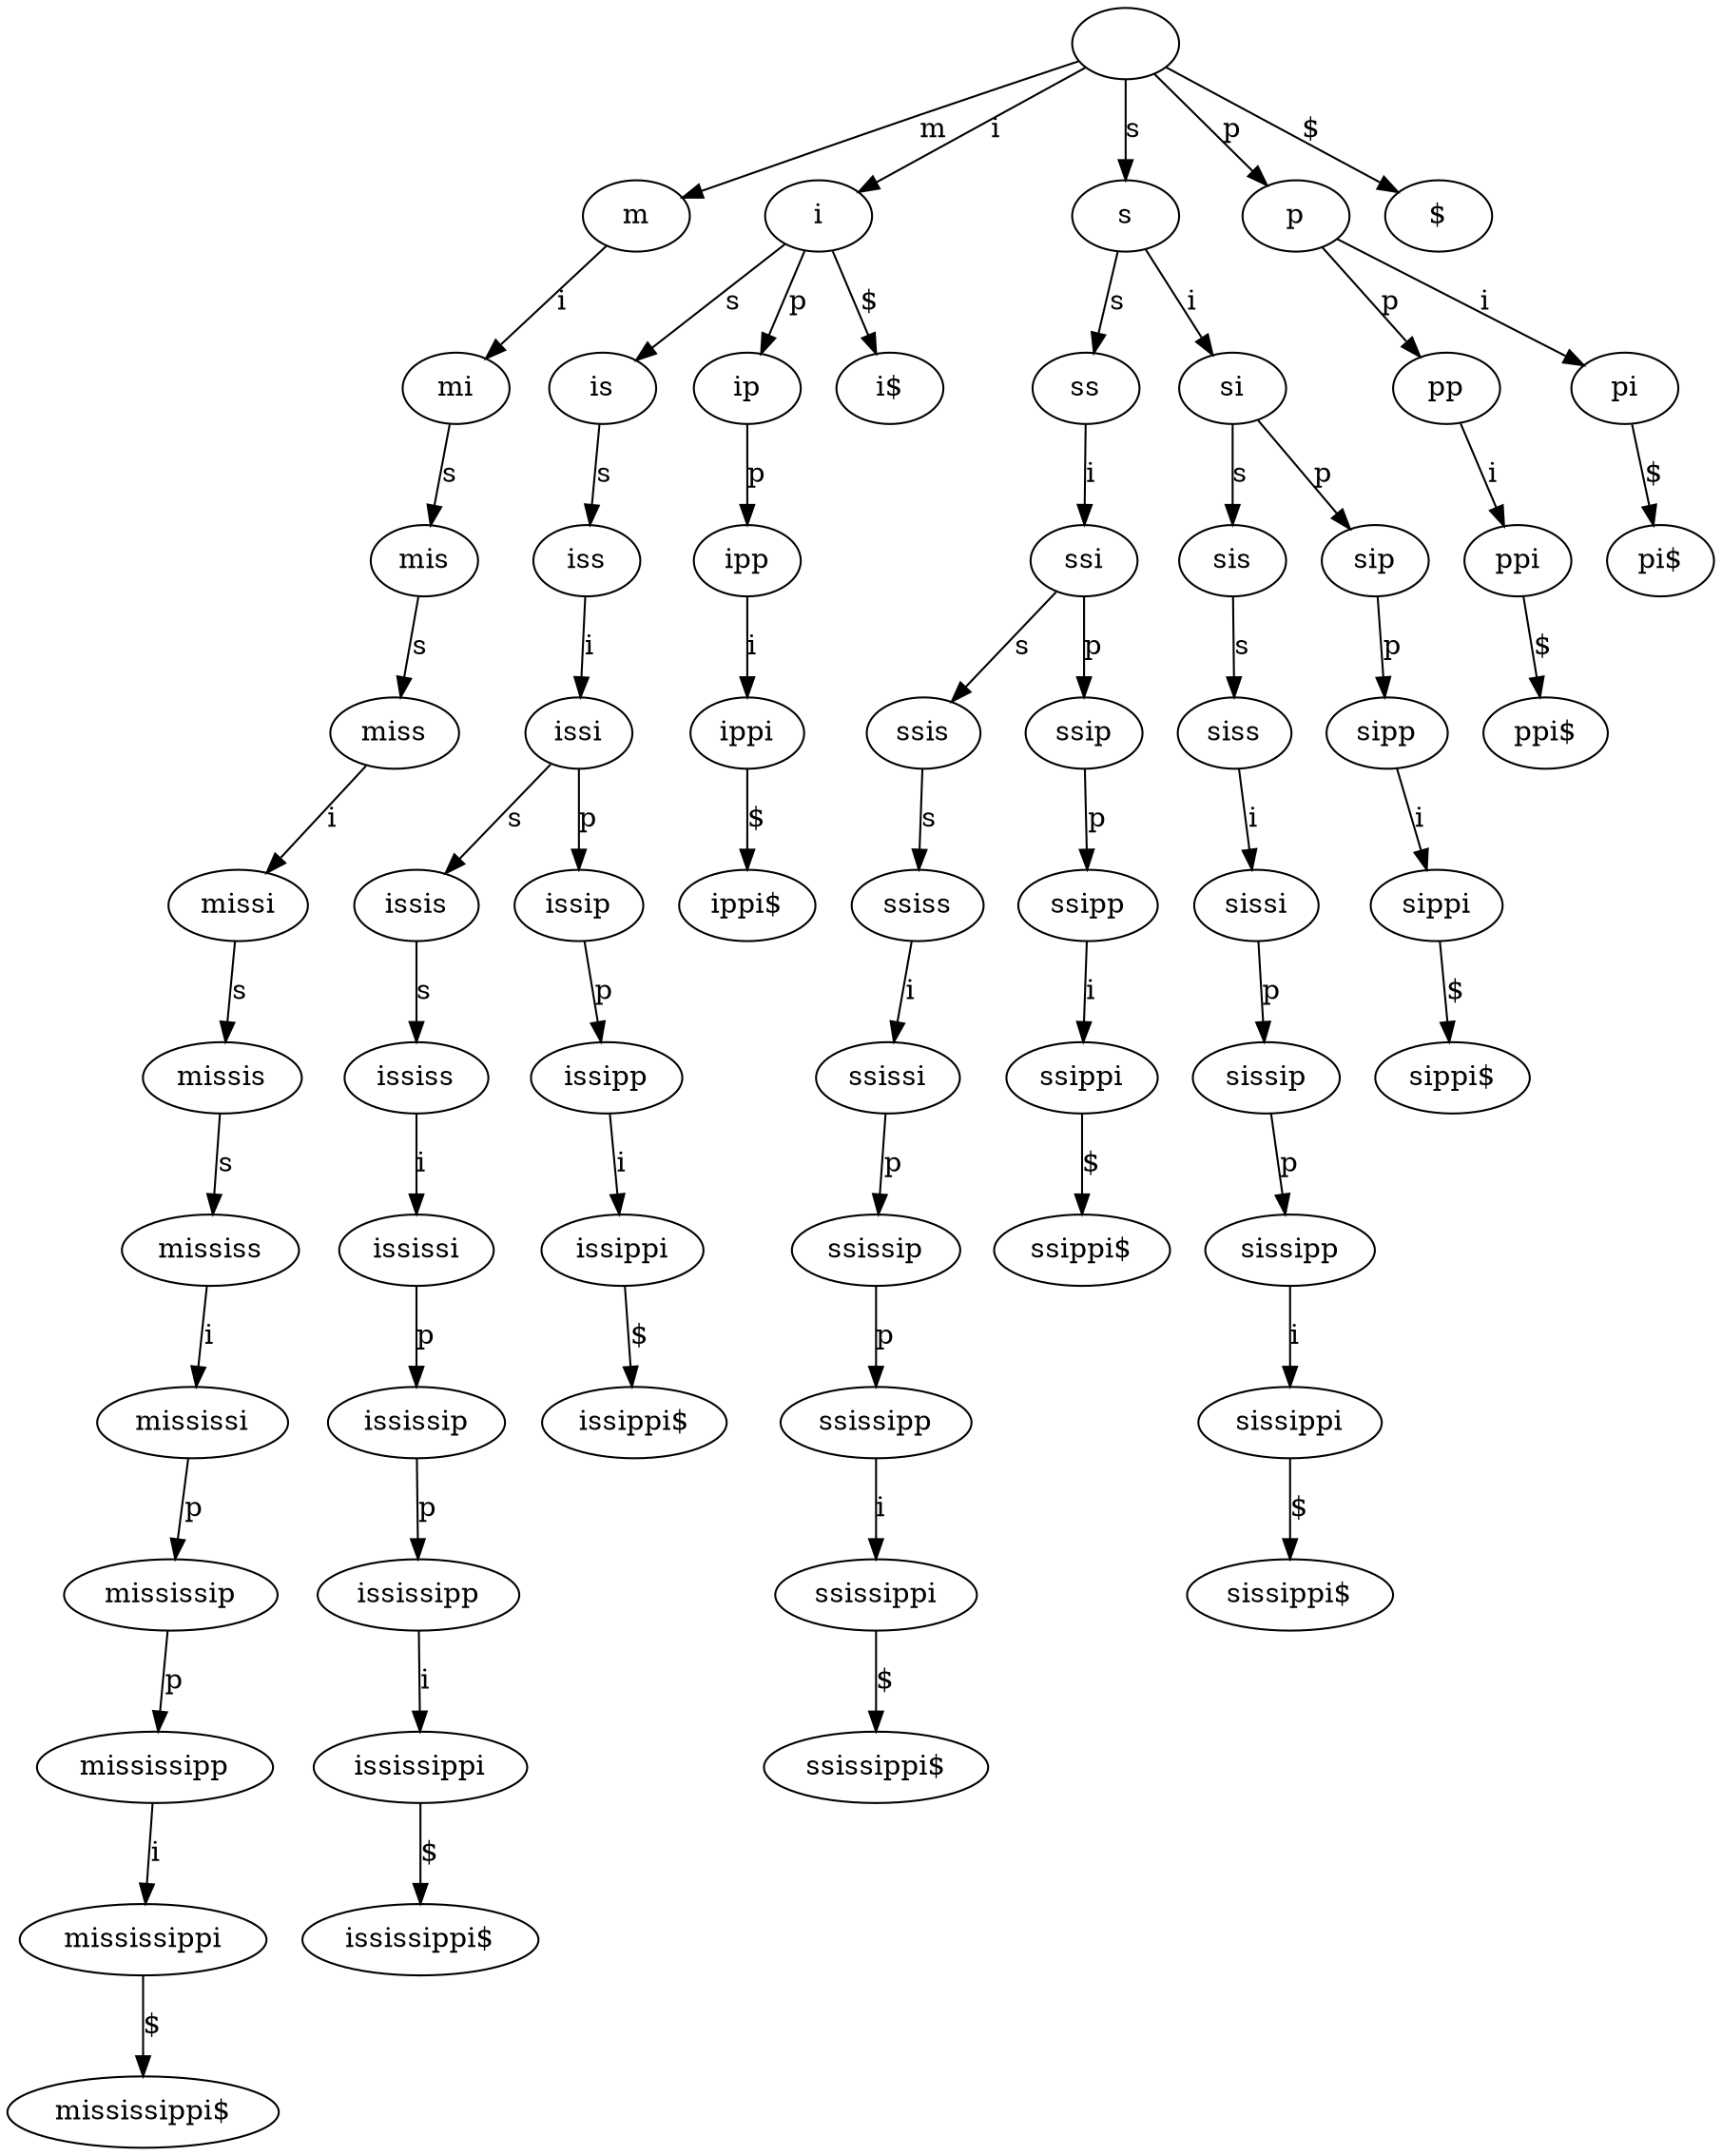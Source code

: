 // Suffix tree
digraph {
	"|" [label=""]
	"m|m" [label=m]
	"i|mi" [label=mi]
	"s|mis" [label=mis]
	"s|miss" [label=miss]
	"i|missi" [label=missi]
	"s|missis" [label=missis]
	"s|mississ" [label=mississ]
	"i|mississi" [label=mississi]
	"p|mississip" [label=mississip]
	"p|mississipp" [label=mississipp]
	"i|mississippi" [label=mississippi]
	"$|mississippi$" [label="mississippi$"]
	"i|mississippi" -> "$|mississippi$" [label="$"]
	"p|mississipp" -> "i|mississippi" [label=i]
	"p|mississip" -> "p|mississipp" [label=p]
	"i|mississi" -> "p|mississip" [label=p]
	"s|mississ" -> "i|mississi" [label=i]
	"s|missis" -> "s|mississ" [label=s]
	"i|missi" -> "s|missis" [label=s]
	"s|miss" -> "i|missi" [label=i]
	"s|mis" -> "s|miss" [label=s]
	"i|mi" -> "s|mis" [label=s]
	"m|m" -> "i|mi" [label=i]
	"|" -> "m|m" [label=m]
	"i|i" [label=i]
	"s|is" [label=is]
	"s|iss" [label=iss]
	"i|issi" [label=issi]
	"s|issis" [label=issis]
	"s|ississ" [label=ississ]
	"i|ississi" [label=ississi]
	"p|ississip" [label=ississip]
	"p|ississipp" [label=ississipp]
	"i|ississippi" [label=ississippi]
	"$|ississippi$" [label="ississippi$"]
	"i|ississippi" -> "$|ississippi$" [label="$"]
	"p|ississipp" -> "i|ississippi" [label=i]
	"p|ississip" -> "p|ississipp" [label=p]
	"i|ississi" -> "p|ississip" [label=p]
	"s|ississ" -> "i|ississi" [label=i]
	"s|issis" -> "s|ississ" [label=s]
	"i|issi" -> "s|issis" [label=s]
	"p|issip" [label=issip]
	"p|issipp" [label=issipp]
	"i|issippi" [label=issippi]
	"$|issippi$" [label="issippi$"]
	"i|issippi" -> "$|issippi$" [label="$"]
	"p|issipp" -> "i|issippi" [label=i]
	"p|issip" -> "p|issipp" [label=p]
	"i|issi" -> "p|issip" [label=p]
	"s|iss" -> "i|issi" [label=i]
	"s|is" -> "s|iss" [label=s]
	"i|i" -> "s|is" [label=s]
	"p|ip" [label=ip]
	"p|ipp" [label=ipp]
	"i|ippi" [label=ippi]
	"$|ippi$" [label="ippi$"]
	"i|ippi" -> "$|ippi$" [label="$"]
	"p|ipp" -> "i|ippi" [label=i]
	"p|ip" -> "p|ipp" [label=p]
	"i|i" -> "p|ip" [label=p]
	"$|i$" [label="i$"]
	"i|i" -> "$|i$" [label="$"]
	"|" -> "i|i" [label=i]
	"s|s" [label=s]
	"s|ss" [label=ss]
	"i|ssi" [label=ssi]
	"s|ssis" [label=ssis]
	"s|ssiss" [label=ssiss]
	"i|ssissi" [label=ssissi]
	"p|ssissip" [label=ssissip]
	"p|ssissipp" [label=ssissipp]
	"i|ssissippi" [label=ssissippi]
	"$|ssissippi$" [label="ssissippi$"]
	"i|ssissippi" -> "$|ssissippi$" [label="$"]
	"p|ssissipp" -> "i|ssissippi" [label=i]
	"p|ssissip" -> "p|ssissipp" [label=p]
	"i|ssissi" -> "p|ssissip" [label=p]
	"s|ssiss" -> "i|ssissi" [label=i]
	"s|ssis" -> "s|ssiss" [label=s]
	"i|ssi" -> "s|ssis" [label=s]
	"p|ssip" [label=ssip]
	"p|ssipp" [label=ssipp]
	"i|ssippi" [label=ssippi]
	"$|ssippi$" [label="ssippi$"]
	"i|ssippi" -> "$|ssippi$" [label="$"]
	"p|ssipp" -> "i|ssippi" [label=i]
	"p|ssip" -> "p|ssipp" [label=p]
	"i|ssi" -> "p|ssip" [label=p]
	"s|ss" -> "i|ssi" [label=i]
	"s|s" -> "s|ss" [label=s]
	"i|si" [label=si]
	"s|sis" [label=sis]
	"s|siss" [label=siss]
	"i|sissi" [label=sissi]
	"p|sissip" [label=sissip]
	"p|sissipp" [label=sissipp]
	"i|sissippi" [label=sissippi]
	"$|sissippi$" [label="sissippi$"]
	"i|sissippi" -> "$|sissippi$" [label="$"]
	"p|sissipp" -> "i|sissippi" [label=i]
	"p|sissip" -> "p|sissipp" [label=p]
	"i|sissi" -> "p|sissip" [label=p]
	"s|siss" -> "i|sissi" [label=i]
	"s|sis" -> "s|siss" [label=s]
	"i|si" -> "s|sis" [label=s]
	"p|sip" [label=sip]
	"p|sipp" [label=sipp]
	"i|sippi" [label=sippi]
	"$|sippi$" [label="sippi$"]
	"i|sippi" -> "$|sippi$" [label="$"]
	"p|sipp" -> "i|sippi" [label=i]
	"p|sip" -> "p|sipp" [label=p]
	"i|si" -> "p|sip" [label=p]
	"s|s" -> "i|si" [label=i]
	"|" -> "s|s" [label=s]
	"p|p" [label=p]
	"p|pp" [label=pp]
	"i|ppi" [label=ppi]
	"$|ppi$" [label="ppi$"]
	"i|ppi" -> "$|ppi$" [label="$"]
	"p|pp" -> "i|ppi" [label=i]
	"p|p" -> "p|pp" [label=p]
	"i|pi" [label=pi]
	"$|pi$" [label="pi$"]
	"i|pi" -> "$|pi$" [label="$"]
	"p|p" -> "i|pi" [label=i]
	"|" -> "p|p" [label=p]
	"$|$" [label="$"]
	"|" -> "$|$" [label="$"]
}
